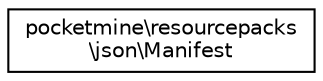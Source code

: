 digraph "Graphical Class Hierarchy"
{
 // INTERACTIVE_SVG=YES
 // LATEX_PDF_SIZE
  edge [fontname="Helvetica",fontsize="10",labelfontname="Helvetica",labelfontsize="10"];
  node [fontname="Helvetica",fontsize="10",shape=record];
  rankdir="LR";
  Node0 [label="pocketmine\\resourcepacks\l\\json\\Manifest",height=0.2,width=0.4,color="black", fillcolor="white", style="filled",URL="$d0/d31/classpocketmine_1_1resourcepacks_1_1json_1_1_manifest.html",tooltip=" "];
}
